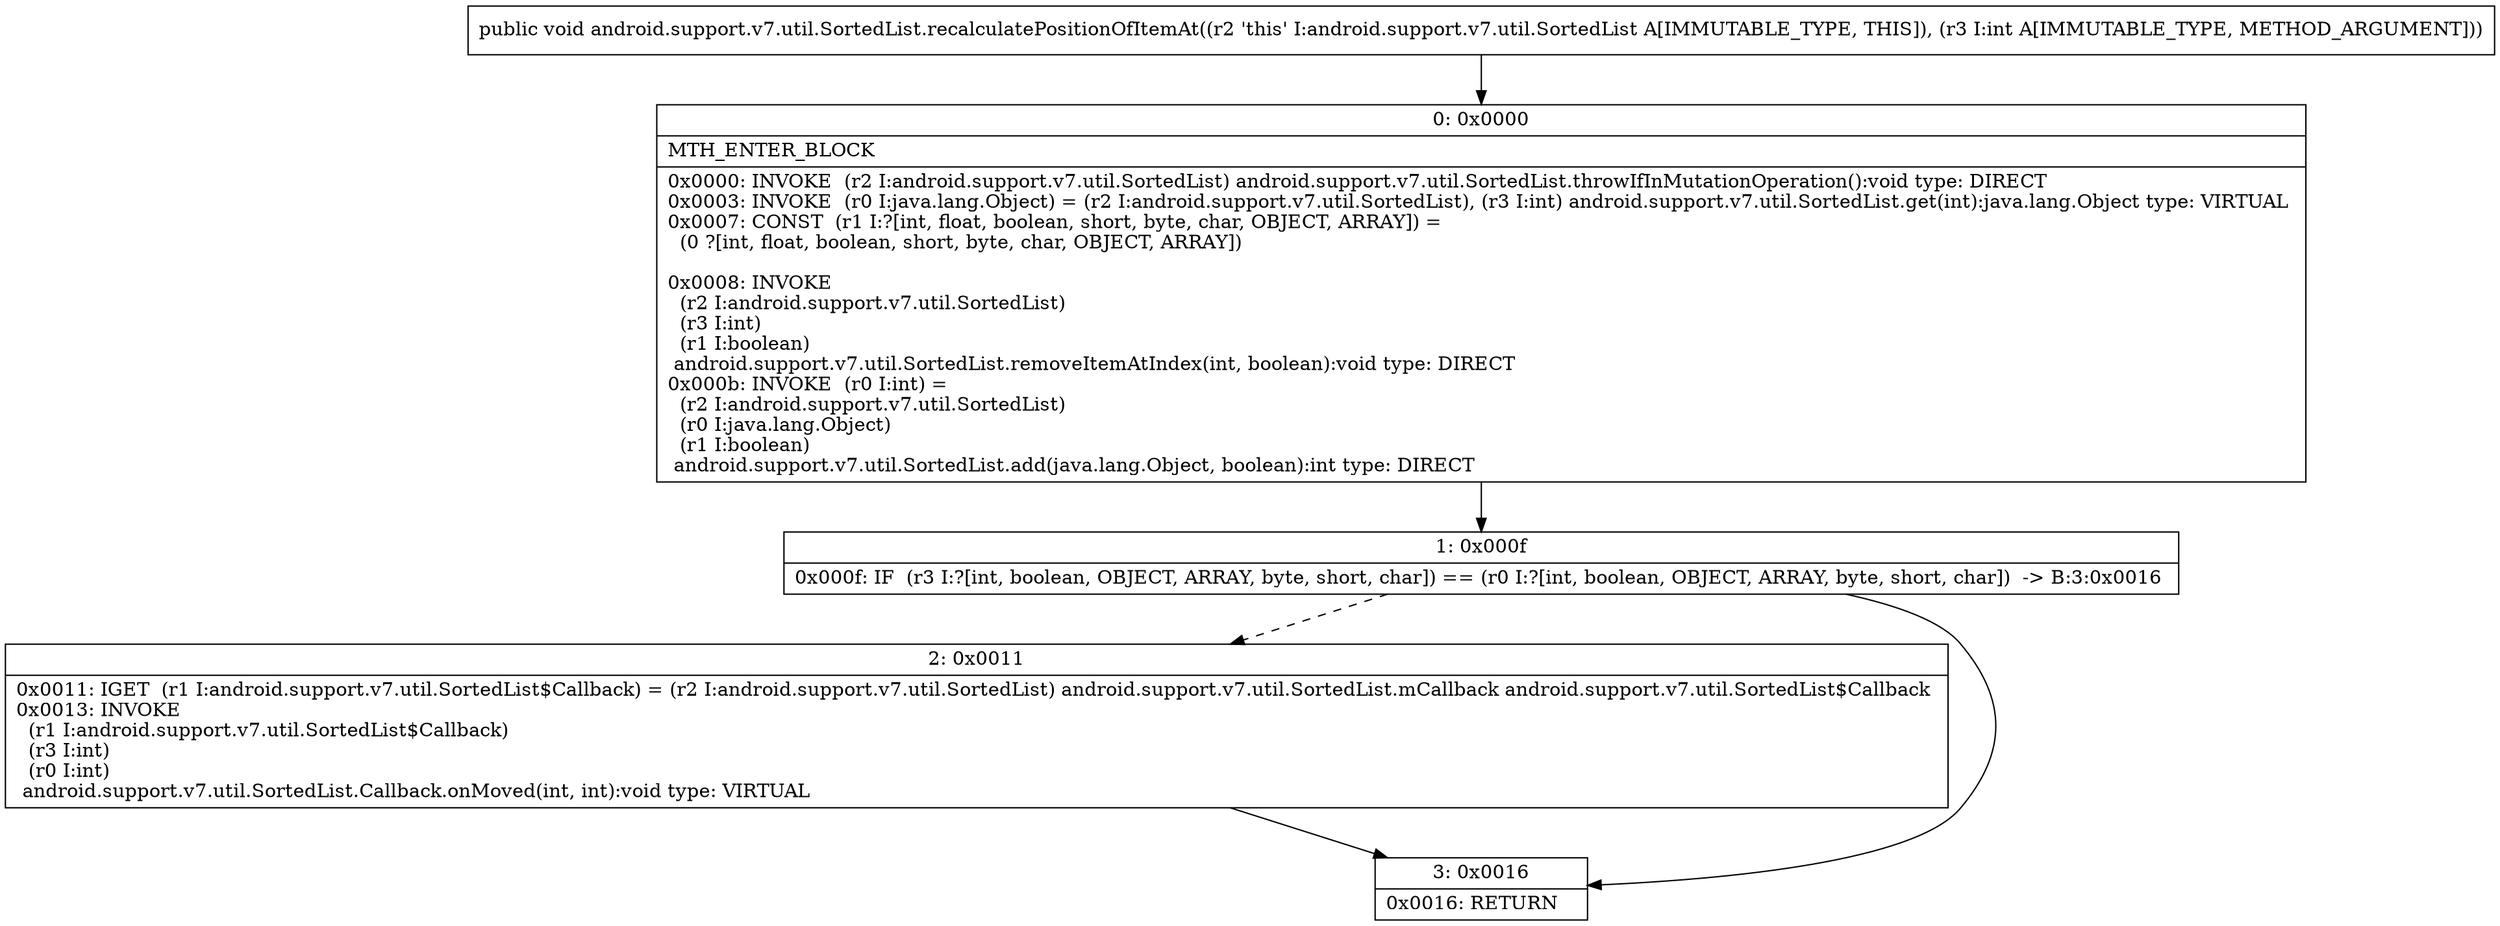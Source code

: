 digraph "CFG forandroid.support.v7.util.SortedList.recalculatePositionOfItemAt(I)V" {
Node_0 [shape=record,label="{0\:\ 0x0000|MTH_ENTER_BLOCK\l|0x0000: INVOKE  (r2 I:android.support.v7.util.SortedList) android.support.v7.util.SortedList.throwIfInMutationOperation():void type: DIRECT \l0x0003: INVOKE  (r0 I:java.lang.Object) = (r2 I:android.support.v7.util.SortedList), (r3 I:int) android.support.v7.util.SortedList.get(int):java.lang.Object type: VIRTUAL \l0x0007: CONST  (r1 I:?[int, float, boolean, short, byte, char, OBJECT, ARRAY]) = \l  (0 ?[int, float, boolean, short, byte, char, OBJECT, ARRAY])\l \l0x0008: INVOKE  \l  (r2 I:android.support.v7.util.SortedList)\l  (r3 I:int)\l  (r1 I:boolean)\l android.support.v7.util.SortedList.removeItemAtIndex(int, boolean):void type: DIRECT \l0x000b: INVOKE  (r0 I:int) = \l  (r2 I:android.support.v7.util.SortedList)\l  (r0 I:java.lang.Object)\l  (r1 I:boolean)\l android.support.v7.util.SortedList.add(java.lang.Object, boolean):int type: DIRECT \l}"];
Node_1 [shape=record,label="{1\:\ 0x000f|0x000f: IF  (r3 I:?[int, boolean, OBJECT, ARRAY, byte, short, char]) == (r0 I:?[int, boolean, OBJECT, ARRAY, byte, short, char])  \-\> B:3:0x0016 \l}"];
Node_2 [shape=record,label="{2\:\ 0x0011|0x0011: IGET  (r1 I:android.support.v7.util.SortedList$Callback) = (r2 I:android.support.v7.util.SortedList) android.support.v7.util.SortedList.mCallback android.support.v7.util.SortedList$Callback \l0x0013: INVOKE  \l  (r1 I:android.support.v7.util.SortedList$Callback)\l  (r3 I:int)\l  (r0 I:int)\l android.support.v7.util.SortedList.Callback.onMoved(int, int):void type: VIRTUAL \l}"];
Node_3 [shape=record,label="{3\:\ 0x0016|0x0016: RETURN   \l}"];
MethodNode[shape=record,label="{public void android.support.v7.util.SortedList.recalculatePositionOfItemAt((r2 'this' I:android.support.v7.util.SortedList A[IMMUTABLE_TYPE, THIS]), (r3 I:int A[IMMUTABLE_TYPE, METHOD_ARGUMENT])) }"];
MethodNode -> Node_0;
Node_0 -> Node_1;
Node_1 -> Node_2[style=dashed];
Node_1 -> Node_3;
Node_2 -> Node_3;
}

